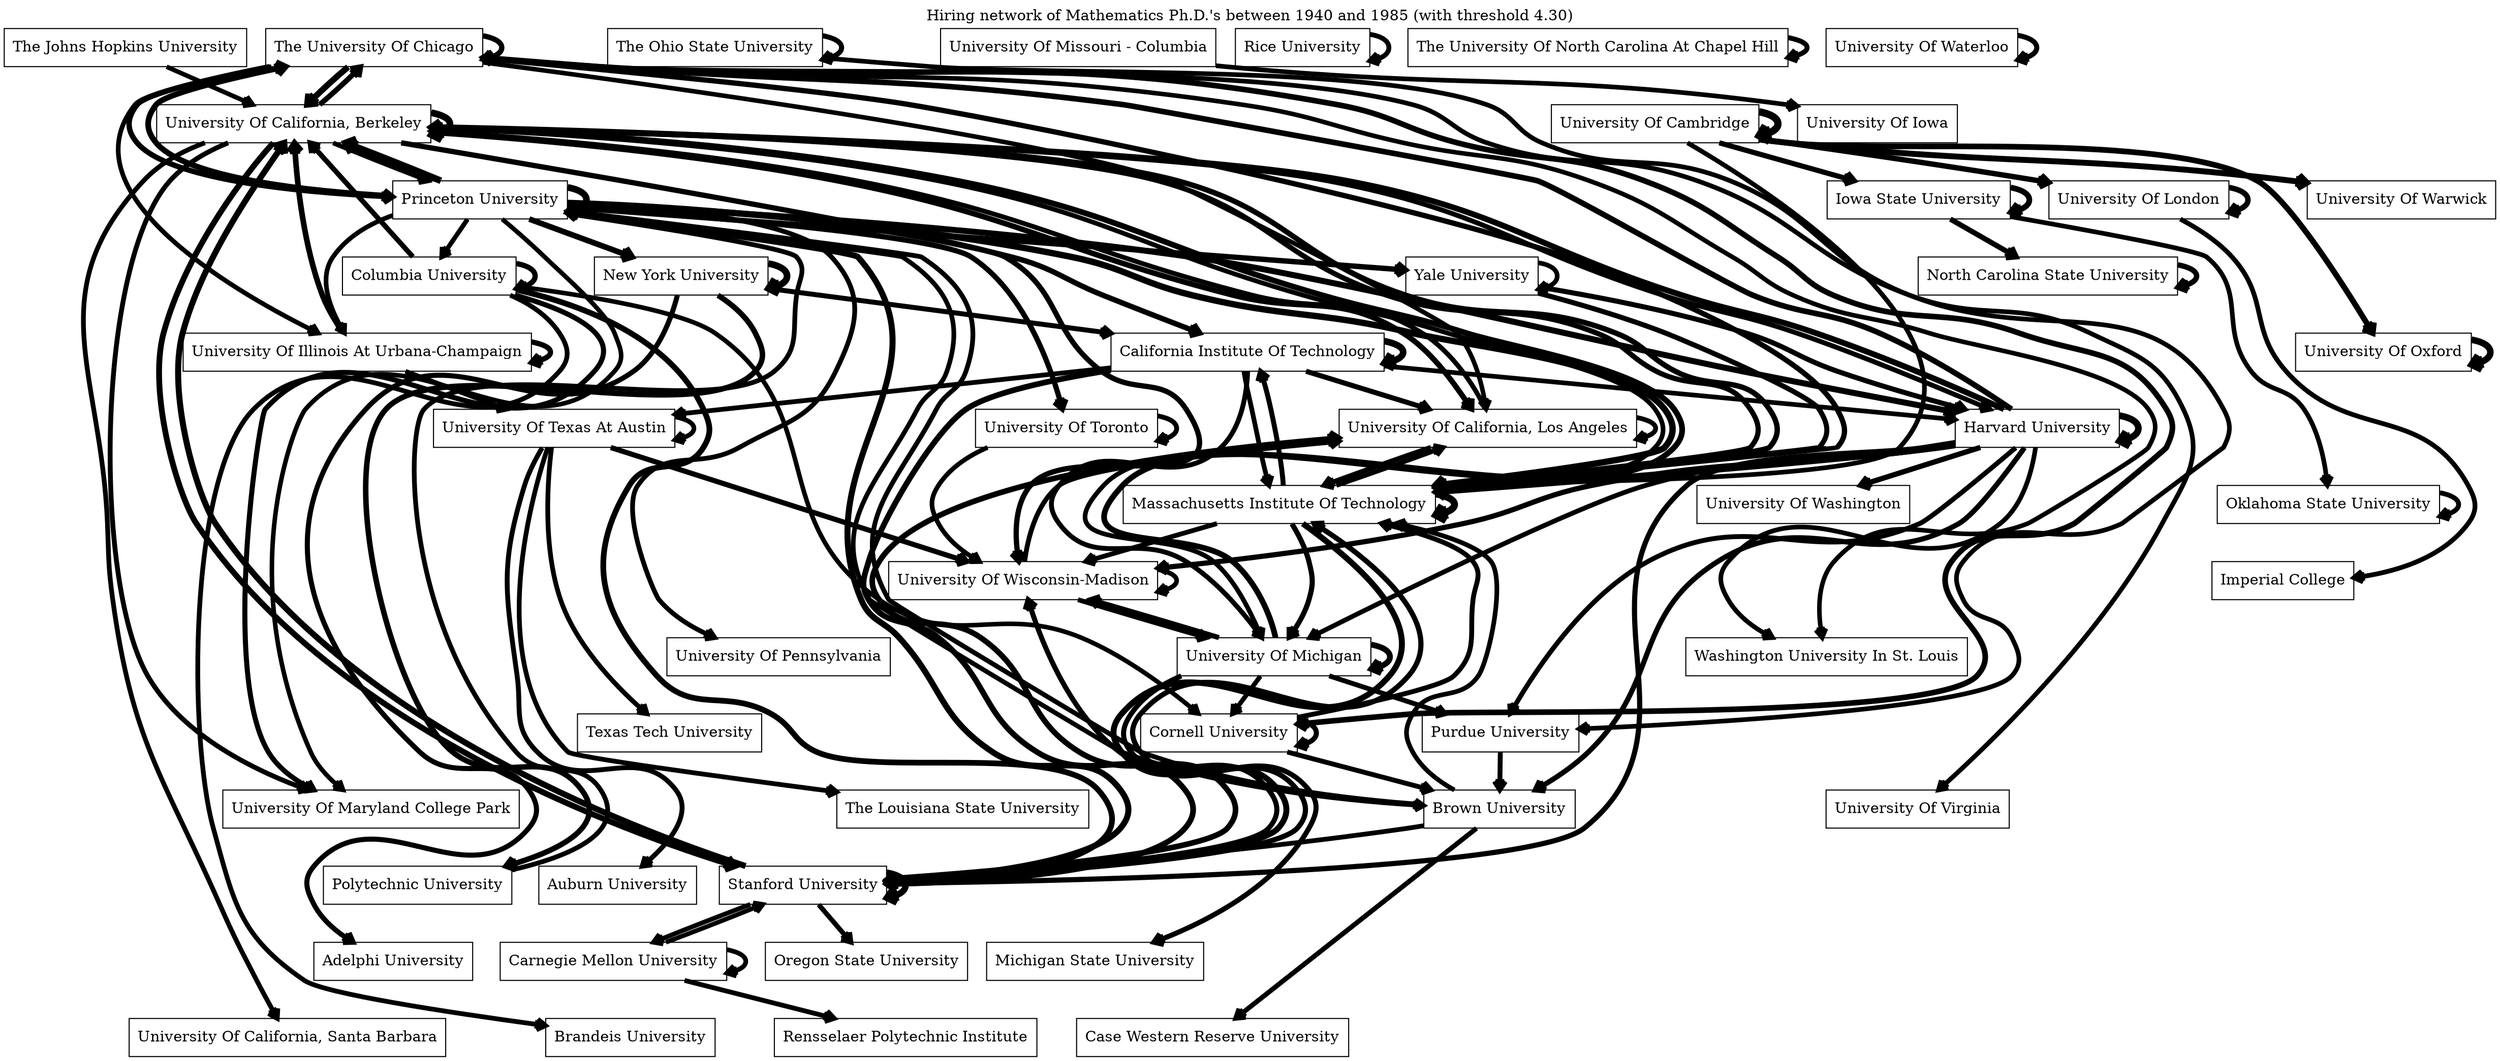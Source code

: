 digraph transition {
 node[shape="rectangle"];
 edge[arrowhead="vee", arrowsize=0.8, weight=0.1]; 
 labelloc="t"; 
 label="Hiring network of Mathematics Ph.D.'s between 1940 and 1985 (with threshold 4.30)"; 
  "The University Of Chicago" -> "Washington University In St. Louis" [penwidth = 4.3];
  "The Johns Hopkins University" -> "University Of California, Berkeley" [penwidth = 4.3];
  "Princeton University" -> "University Of Maryland College Park" [penwidth = 4.3];
  "The University Of Chicago" -> "University Of California, Los Angeles" [penwidth = 4.3];
  "Columbia University" -> "Cornell University" [penwidth = 4.3];
  "Carnegie Mellon University" -> "Stanford University" [penwidth = 4.3];
  "The University Of Chicago" -> "University Of Virginia" [penwidth = 4.4];
  "University Of California, Berkeley" -> "University Of Michigan" [penwidth = 4.4];
  "The Ohio State University" -> "Purdue University" [penwidth = 4.4];
  "University Of Texas At Austin" -> "University Of Texas At Austin" [penwidth = 4.4];
  "Yale University" -> "Yale University" [penwidth = 4.4];
  "Princeton University" -> "University Of Illinois At Urbana-Champaign" [penwidth = 4.4];
  "California Institute Of Technology" -> "Harvard University" [penwidth = 4.4];
  "The University Of Chicago" -> "University Of Illinois At Urbana-Champaign" [penwidth = 4.4];
  "Harvard University" -> "Washington University In St. Louis" [penwidth = 4.4];
  "Stanford University" -> "Carnegie Mellon University" [penwidth = 4.4];
  "Princeton University" -> "Brown University" [penwidth = 4.4];
  "University Of Michigan" -> "Cornell University" [penwidth = 4.4];
  "Carnegie Mellon University" -> "Carnegie Mellon University" [penwidth = 4.4];
  "Iowa State University" -> "Oklahoma State University" [penwidth = 4.4];
  "Brown University" -> "Massachusetts Institute Of Technology" [penwidth = 4.4];
  "Princeton University" -> "Columbia University" [penwidth = 4.4];
  "University Of Wisconsin-Madison" -> "University Of Wisconsin-Madison" [penwidth = 4.4];
  "University Of Missouri - Columbia" -> "University Of Iowa" [penwidth = 4.4];
  "Massachusetts Institute Of Technology" -> "University Of California, Los Angeles" [penwidth = 4.4];
  "University Of Cambridge" -> "Massachusetts Institute Of Technology" [penwidth = 4.4];
  "University Of Toronto" -> "University Of Wisconsin-Madison" [penwidth = 4.4];
  "University Of California, Berkeley" -> "Princeton University" [penwidth = 4.4];
  "Columbia University" -> "Brandeis University" [penwidth = 4.5];
  "University Of Texas At Austin" -> "Texas Tech University" [penwidth = 4.5];
  "Massachusetts Institute Of Technology" -> "University Of Wisconsin-Madison" [penwidth = 4.5];
  "University Of Wisconsin-Madison" -> "University Of Michigan" [penwidth = 4.5];
  "University Of Illinois At Urbana-Champaign" -> "University Of Texas At Austin" [penwidth = 4.5];
  "University Of Texas At Austin" -> "The Louisiana State University" [penwidth = 4.5];
  "Princeton University" -> "University Of Pennsylvania" [penwidth = 4.5];
  "Polytechnic University" -> "Princeton University" [penwidth = 4.5];
  "Brown University" -> "Princeton University" [penwidth = 4.5];
  "California Institute Of Technology" -> "University Of Texas At Austin" [penwidth = 4.5];
  "University Of California, Los Angeles" -> "University Of California, Los Angeles" [penwidth = 4.5];
  "University Of California, Los Angeles" -> "University Of California, Berkeley" [penwidth = 4.5];
  "Carnegie Mellon University" -> "Rensselaer Polytechnic Institute" [penwidth = 4.5];
  "Harvard University" -> "University Of Michigan" [penwidth = 4.5];
  "University Of California, Berkeley" -> "University Of California, Santa Barbara" [penwidth = 4.5];
  "California Institute Of Technology" -> "Massachusetts Institute Of Technology" [penwidth = 4.5];
  "Brown University" -> "Stanford University" [penwidth = 4.5];
  "University Of London" -> "Imperial College" [penwidth = 4.5];
  "University Of Texas At Austin" -> "Auburn University" [penwidth = 4.6];
  "University Of Michigan" -> "Purdue University" [penwidth = 4.6];
  "Cornell University" -> "Massachusetts Institute Of Technology" [penwidth = 4.6];
  "California Institute Of Technology" -> "University Of Michigan" [penwidth = 4.6];
  "Stanford University" -> "Oregon State University" [penwidth = 4.6];
  "Cornell University" -> "Brown University" [penwidth = 4.6];
  "University Of California, Berkeley" -> "University Of Maryland College Park" [penwidth = 4.6];
  "Rice University" -> "Rice University" [penwidth = 4.6];
  "Purdue University" -> "Brown University" [penwidth = 4.6];
  "Harvard University" -> "Purdue University" [penwidth = 4.6];
  "University Of Toronto" -> "University Of Toronto" [penwidth = 4.6];
  "Brown University" -> "Case Western Reserve University" [penwidth = 4.6];
  "Oklahoma State University" -> "Oklahoma State University" [penwidth = 4.6];
  "University Of California, Berkeley" -> "Harvard University" [penwidth = 4.6];
  "University Of Wisconsin-Madison" -> "University Of California, Los Angeles" [penwidth = 4.6];
  "University Of California, Los Angeles" -> "Massachusetts Institute Of Technology" [penwidth = 4.7];
  "Massachusetts Institute Of Technology" -> "California Institute Of Technology" [penwidth = 4.7];
  "New York University" -> "California Institute Of Technology" [penwidth = 4.7];
  "The University Of North Carolina At Chapel Hill" -> "The University Of North Carolina At Chapel Hill" [penwidth = 4.7];
  "Yale University" -> "Harvard University" [penwidth = 4.8];
  "Yale University" -> "Massachusetts Institute Of Technology" [penwidth = 4.8];
  "Columbia University" -> "University Of California, Berkeley" [penwidth = 4.8];
  "University Of Michigan" -> "Michigan State University" [penwidth = 4.8];
  "The Ohio State University" -> "The Ohio State University" [penwidth = 4.8];
  "Stanford University" -> "University Of Wisconsin-Madison" [penwidth = 4.8];
  "Cornell University" -> "Cornell University" [penwidth = 4.8];
  "California Institute Of Technology" -> "University Of California, Los Angeles" [penwidth = 4.8];
  "University Of Waterloo" -> "University Of Waterloo" [penwidth = 4.8];
  "New York University" -> "Adelphi University" [penwidth = 4.8];
  "Columbia University" -> "University Of Maryland College Park" [penwidth = 4.8];
  "University Of Michigan" -> "University Of Wisconsin-Madison" [penwidth = 4.8];
  "University Of Texas At Austin" -> "University Of Wisconsin-Madison" [penwidth = 4.9];
  "Stanford University" -> "Massachusetts Institute Of Technology" [penwidth = 4.9];
  "University Of Cambridge" -> "Iowa State University" [penwidth = 4.9];
  "Massachusetts Institute Of Technology" -> "University Of Michigan" [penwidth = 4.9];
  "University Of California, Berkeley" -> "Massachusetts Institute Of Technology" [penwidth = 4.9];
  "Harvard University" -> "University Of Wisconsin-Madison" [penwidth = 4.9];
  "Harvard University" -> "Brown University" [penwidth = 4.9];
  "Harvard University" -> "Stanford University" [penwidth = 4.9];
  "University Of California, Berkeley" -> "University Of Wisconsin-Madison" [penwidth = 5.0];
  "Columbia University" -> "Columbia University" [penwidth = 5.0];
  "Princeton University" -> "University Of Toronto" [penwidth = 5.0];
  "University Of California, Berkeley" -> "The University Of Chicago" [penwidth = 5.0];
  "Harvard University" -> "University Of Washington" [penwidth = 5.0];
  "University Of Illinois At Urbana-Champaign" -> "University Of Illinois At Urbana-Champaign" [penwidth = 5.0];
  "The University Of Chicago" -> "The University Of Chicago" [penwidth = 5.0];
  "Iowa State University" -> "North Carolina State University" [penwidth = 5.0];
  "The University Of Chicago" -> "Massachusetts Institute Of Technology" [penwidth = 5.0];
  "Princeton University" -> "Yale University" [penwidth = 5.1];
  "Princeton University" -> "California Institute Of Technology" [penwidth = 5.1];
  "Massachusetts Institute Of Technology" -> "University Of California, Berkeley" [penwidth = 5.1];
  "University Of Cambridge" -> "University Of London" [penwidth = 5.1];
  "North Carolina State University" -> "North Carolina State University" [penwidth = 5.1];
  "The University Of Chicago" -> "Princeton University" [penwidth = 5.1];
  "New York University" -> "Polytechnic University" [penwidth = 5.2];
  "University Of California, Berkeley" -> "University Of California, Los Angeles" [penwidth = 5.2];
  "University Of London" -> "University Of London" [penwidth = 5.2];
  "Harvard University" -> "The University Of Chicago" [penwidth = 5.3];
  "The University Of Chicago" -> "Cornell University" [penwidth = 5.3];
  "Stanford University" -> "University Of California, Los Angeles" [penwidth = 5.3];
  "University Of Illinois At Urbana-Champaign" -> "University Of California, Berkeley" [penwidth = 5.3];
  "Iowa State University" -> "Iowa State University" [penwidth = 5.4];
  "University Of Cambridge" -> "University Of Oxford" [penwidth = 5.4];
  "Columbia University" -> "Stanford University" [penwidth = 5.4];
  "Princeton University" -> "New York University" [penwidth = 5.4];
  "University Of Michigan" -> "University Of California, Berkeley" [penwidth = 5.4];
  "California Institute Of Technology" -> "Stanford University" [penwidth = 5.4];
  "Princeton University" -> "The University Of Chicago" [penwidth = 5.4];
  "Harvard University" -> "University Of California, Berkeley" [penwidth = 5.5];
  "University Of Michigan" -> "University Of Michigan" [penwidth = 5.5];
  "University Of California, Berkeley" -> "Stanford University" [penwidth = 5.5];
  "Massachusetts Institute Of Technology" -> "Stanford University" [penwidth = 5.6];
  "University Of Cambridge" -> "University Of Warwick" [penwidth = 5.6];
  "Stanford University" -> "University Of California, Berkeley" [penwidth = 5.7];
  "Princeton University" -> "Stanford University" [penwidth = 5.7];
  "Princeton University" -> "Harvard University" [penwidth = 5.7];
  "The University Of Chicago" -> "University Of California, Berkeley" [penwidth = 5.8];
  "Harvard University" -> "Massachusetts Institute Of Technology" [penwidth = 5.9];
  "Stanford University" -> "Stanford University" [penwidth = 6.0];
  "Princeton University" -> "Massachusetts Institute Of Technology" [penwidth = 6.0];
  "University Of Oxford" -> "University Of Oxford" [penwidth = 6.2];
  "California Institute Of Technology" -> "California Institute Of Technology" [penwidth = 6.2];
  "Princeton University" -> "University Of California, Berkeley" [penwidth = 6.3];
  "Harvard University" -> "Harvard University" [penwidth = 6.3];
  "Princeton University" -> "Princeton University" [penwidth = 6.3];
  "New York University" -> "New York University" [penwidth = 6.3];
  "University Of California, Berkeley" -> "University Of California, Berkeley" [penwidth = 6.4];
  "Massachusetts Institute Of Technology" -> "Massachusetts Institute Of Technology" [penwidth = 6.6];
  "University Of Cambridge" -> "University Of Cambridge" [penwidth = 6.9];
}
